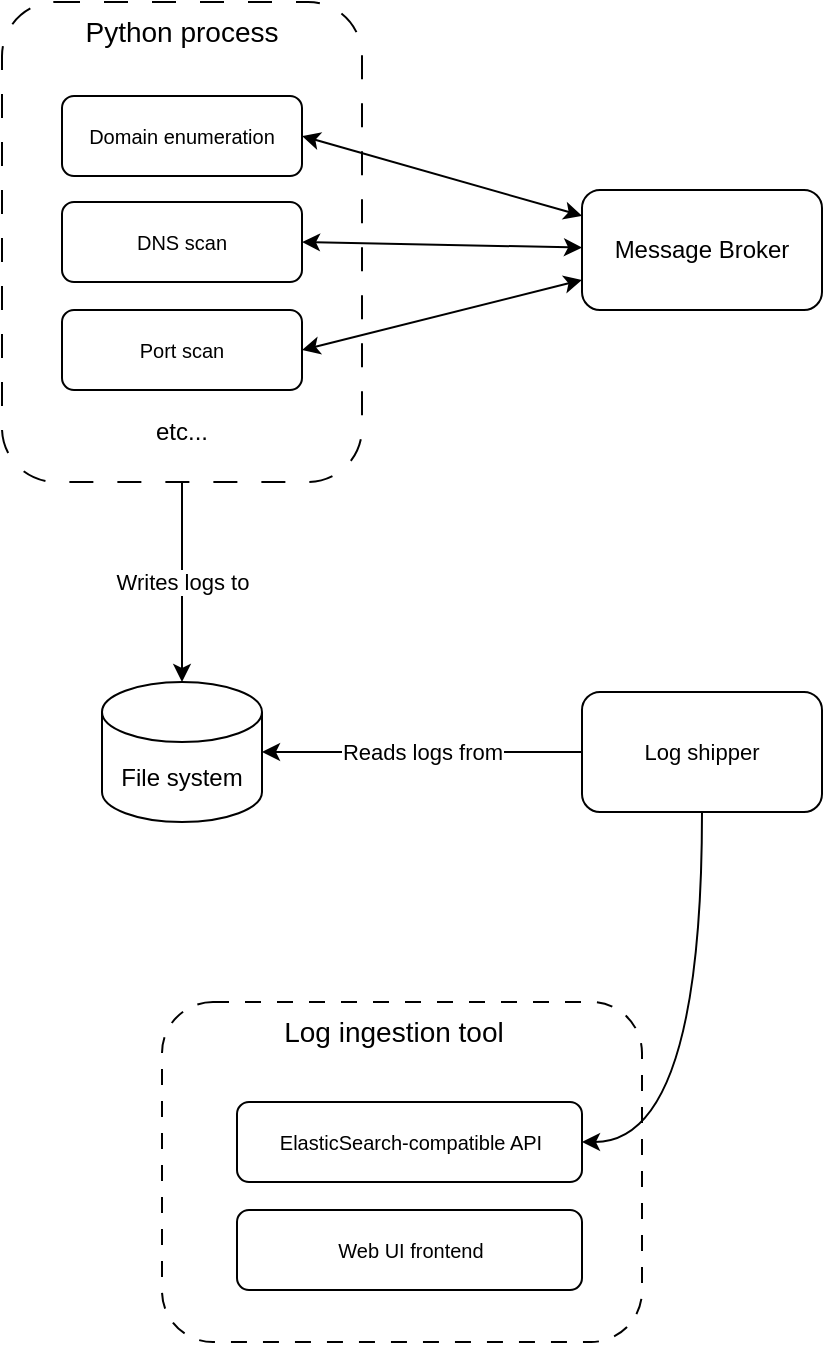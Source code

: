 <mxfile version="22.0.1" type="github">
  <diagram name="Page-1" id="kyCc2YOPeomWr0MNeL3c">
    <mxGraphModel dx="819" dy="452" grid="1" gridSize="10" guides="1" tooltips="1" connect="1" arrows="1" fold="1" page="1" pageScale="1" pageWidth="850" pageHeight="1100" math="0" shadow="0">
      <root>
        <mxCell id="0" />
        <mxCell id="1" parent="0" />
        <mxCell id="fh4X_k5DSVuYVnnOU4cp-20" value="" style="rounded=1;whiteSpace=wrap;html=1;fontFamily=Helvetica;fontSize=11;fontColor=default;dashed=1;dashPattern=8 8;" vertex="1" parent="1">
          <mxGeometry x="320" y="900" width="240" height="170" as="geometry" />
        </mxCell>
        <mxCell id="fh4X_k5DSVuYVnnOU4cp-16" value="Writes logs to" style="rounded=0;orthogonalLoop=1;jettySize=auto;html=1;" edge="1" parent="1" source="fh4X_k5DSVuYVnnOU4cp-10" target="fh4X_k5DSVuYVnnOU4cp-15">
          <mxGeometry relative="1" as="geometry" />
        </mxCell>
        <mxCell id="fh4X_k5DSVuYVnnOU4cp-10" value="" style="rounded=1;whiteSpace=wrap;html=1;dashed=1;dashPattern=12 12;" vertex="1" parent="1">
          <mxGeometry x="240" y="400" width="180" height="240" as="geometry" />
        </mxCell>
        <mxCell id="fh4X_k5DSVuYVnnOU4cp-7" style="rounded=0;orthogonalLoop=1;jettySize=auto;html=1;exitX=1;exitY=0.5;exitDx=0;exitDy=0;strokeColor=default;startArrow=classic;startFill=1;" edge="1" parent="1" source="fh4X_k5DSVuYVnnOU4cp-2" target="fh4X_k5DSVuYVnnOU4cp-5">
          <mxGeometry relative="1" as="geometry" />
        </mxCell>
        <mxCell id="fh4X_k5DSVuYVnnOU4cp-2" value="Domain enumeration" style="rounded=1;whiteSpace=wrap;html=1;fontSize=10;" vertex="1" parent="1">
          <mxGeometry x="270" y="447" width="120" height="40" as="geometry" />
        </mxCell>
        <mxCell id="fh4X_k5DSVuYVnnOU4cp-8" style="rounded=0;orthogonalLoop=1;jettySize=auto;html=1;exitX=1;exitY=0.5;exitDx=0;exitDy=0;strokeColor=default;startArrow=classic;startFill=1;" edge="1" parent="1" source="fh4X_k5DSVuYVnnOU4cp-3" target="fh4X_k5DSVuYVnnOU4cp-5">
          <mxGeometry relative="1" as="geometry" />
        </mxCell>
        <mxCell id="fh4X_k5DSVuYVnnOU4cp-3" value="DNS scan" style="rounded=1;whiteSpace=wrap;html=1;fontSize=10;" vertex="1" parent="1">
          <mxGeometry x="270" y="500" width="120" height="40" as="geometry" />
        </mxCell>
        <mxCell id="fh4X_k5DSVuYVnnOU4cp-9" style="rounded=0;orthogonalLoop=1;jettySize=auto;html=1;exitX=1;exitY=0.5;exitDx=0;exitDy=0;strokeColor=default;startArrow=classic;startFill=1;" edge="1" parent="1" source="fh4X_k5DSVuYVnnOU4cp-4" target="fh4X_k5DSVuYVnnOU4cp-5">
          <mxGeometry relative="1" as="geometry" />
        </mxCell>
        <mxCell id="fh4X_k5DSVuYVnnOU4cp-4" value="Port scan" style="rounded=1;whiteSpace=wrap;html=1;fontSize=10;" vertex="1" parent="1">
          <mxGeometry x="270" y="554" width="120" height="40" as="geometry" />
        </mxCell>
        <mxCell id="fh4X_k5DSVuYVnnOU4cp-5" value="Message Broker" style="rounded=1;whiteSpace=wrap;html=1;" vertex="1" parent="1">
          <mxGeometry x="530" y="494" width="120" height="60" as="geometry" />
        </mxCell>
        <mxCell id="fh4X_k5DSVuYVnnOU4cp-11" value="etc..." style="text;html=1;strokeColor=none;fillColor=none;align=center;verticalAlign=middle;whiteSpace=wrap;rounded=0;" vertex="1" parent="1">
          <mxGeometry x="300" y="600" width="60" height="30" as="geometry" />
        </mxCell>
        <mxCell id="fh4X_k5DSVuYVnnOU4cp-12" value="Python process" style="text;html=1;strokeColor=none;fillColor=none;align=center;verticalAlign=middle;whiteSpace=wrap;rounded=0;fontSize=14;" vertex="1" parent="1">
          <mxGeometry x="240" y="400" width="180" height="30" as="geometry" />
        </mxCell>
        <mxCell id="fh4X_k5DSVuYVnnOU4cp-15" value="File system" style="shape=cylinder3;whiteSpace=wrap;html=1;boundedLbl=1;backgroundOutline=1;size=15;" vertex="1" parent="1">
          <mxGeometry x="290" y="740" width="80" height="70" as="geometry" />
        </mxCell>
        <mxCell id="fh4X_k5DSVuYVnnOU4cp-19" value="Reads logs from" style="edgeStyle=none;shape=connector;rounded=0;orthogonalLoop=1;jettySize=auto;html=1;labelBackgroundColor=default;strokeColor=default;align=center;verticalAlign=middle;fontFamily=Helvetica;fontSize=11;fontColor=default;endArrow=classic;" edge="1" parent="1" source="fh4X_k5DSVuYVnnOU4cp-17" target="fh4X_k5DSVuYVnnOU4cp-15">
          <mxGeometry relative="1" as="geometry" />
        </mxCell>
        <mxCell id="fh4X_k5DSVuYVnnOU4cp-26" style="edgeStyle=orthogonalEdgeStyle;shape=connector;rounded=0;orthogonalLoop=1;jettySize=auto;html=1;labelBackgroundColor=default;strokeColor=default;align=center;verticalAlign=middle;fontFamily=Helvetica;fontSize=11;fontColor=default;endArrow=classic;curved=1;" edge="1" parent="1" source="fh4X_k5DSVuYVnnOU4cp-17" target="fh4X_k5DSVuYVnnOU4cp-21">
          <mxGeometry relative="1" as="geometry">
            <Array as="points">
              <mxPoint x="590" y="970" />
            </Array>
          </mxGeometry>
        </mxCell>
        <mxCell id="fh4X_k5DSVuYVnnOU4cp-17" value="Log shipper" style="rounded=1;whiteSpace=wrap;html=1;fontFamily=Helvetica;fontSize=11;fontColor=default;" vertex="1" parent="1">
          <mxGeometry x="530" y="745" width="120" height="60" as="geometry" />
        </mxCell>
        <mxCell id="fh4X_k5DSVuYVnnOU4cp-21" value="ElasticSearch-compatible API" style="rounded=1;whiteSpace=wrap;html=1;fontFamily=Helvetica;fontSize=10;fontColor=default;" vertex="1" parent="1">
          <mxGeometry x="357.5" y="950" width="172.5" height="40" as="geometry" />
        </mxCell>
        <mxCell id="fh4X_k5DSVuYVnnOU4cp-24" value="Web UI frontend" style="rounded=1;whiteSpace=wrap;html=1;fontFamily=Helvetica;fontSize=10;fontColor=default;" vertex="1" parent="1">
          <mxGeometry x="357.5" y="1004" width="172.5" height="40" as="geometry" />
        </mxCell>
        <mxCell id="fh4X_k5DSVuYVnnOU4cp-25" value="Log ingestion tool" style="text;html=1;strokeColor=none;fillColor=none;align=center;verticalAlign=middle;whiteSpace=wrap;rounded=0;fontSize=14;" vertex="1" parent="1">
          <mxGeometry x="346.25" y="900" width="180" height="30" as="geometry" />
        </mxCell>
      </root>
    </mxGraphModel>
  </diagram>
</mxfile>
